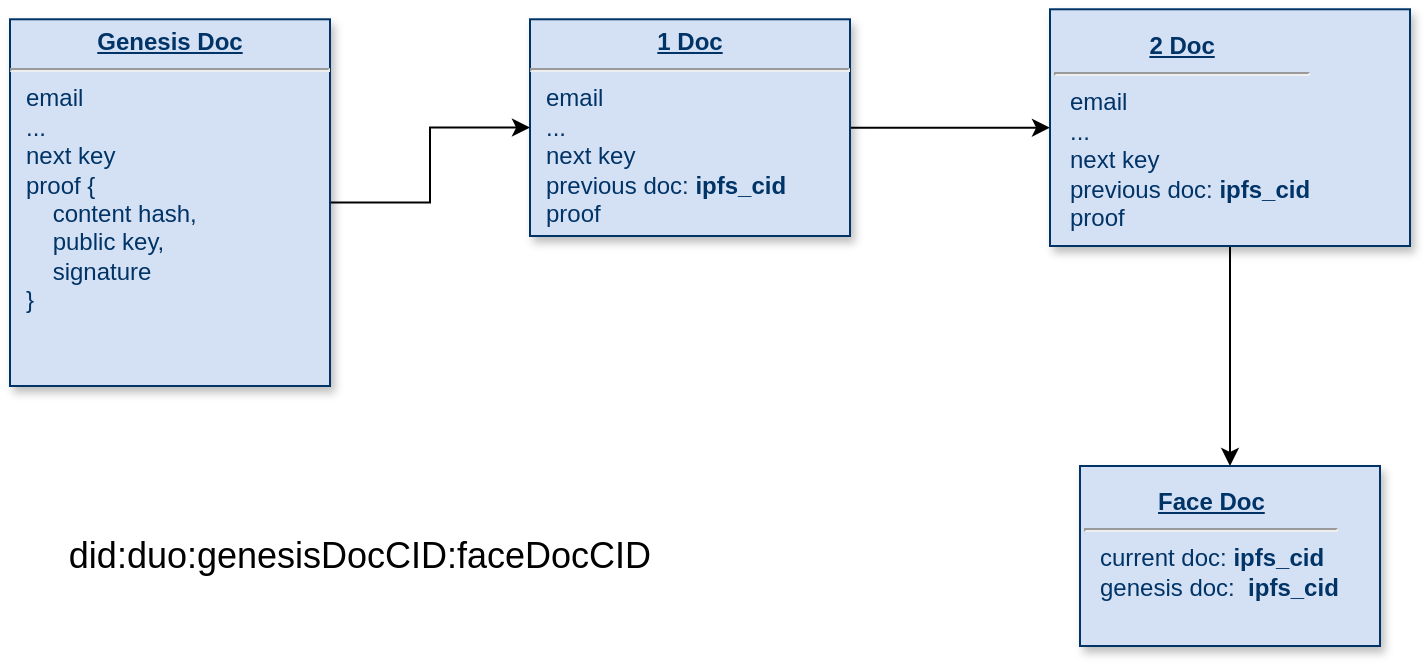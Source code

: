 <mxfile version="23.1.2" type="github">
  <diagram name="Page-1" id="efa7a0a1-bf9b-a30e-e6df-94a7791c09e9">
    <mxGraphModel dx="891" dy="502" grid="0" gridSize="10" guides="1" tooltips="1" connect="1" arrows="1" fold="1" page="1" pageScale="1" pageWidth="826" pageHeight="1169" background="none" math="0" shadow="0">
      <root>
        <mxCell id="0" />
        <mxCell id="1" parent="0" />
        <mxCell id="hZL0gsx_3VJ-x4WJlqoH-118" value="" style="edgeStyle=orthogonalEdgeStyle;rounded=0;orthogonalLoop=1;jettySize=auto;html=1;" edge="1" parent="1" source="19" target="hZL0gsx_3VJ-x4WJlqoH-117">
          <mxGeometry relative="1" as="geometry" />
        </mxCell>
        <mxCell id="19" value="&lt;p style=&quot;margin: 0px; margin-top: 4px; text-align: center; text-decoration: underline;&quot;&gt;&lt;strong&gt;1 Doc&lt;br&gt;&lt;/strong&gt;&lt;/p&gt;&lt;hr&gt;&lt;p style=&quot;margin: 0px; margin-left: 8px;&quot;&gt;email&lt;/p&gt;&lt;p style=&quot;margin: 0px; margin-left: 8px;&quot;&gt;...&lt;br&gt;&lt;/p&gt;&lt;p style=&quot;margin: 0px; margin-left: 8px;&quot;&gt;next key&lt;/p&gt;&lt;p style=&quot;margin: 0px; margin-left: 8px;&quot;&gt;previous doc: &lt;b&gt;ipfs_cid&lt;/b&gt;&lt;br&gt;&lt;/p&gt;&lt;p style=&quot;margin: 0px; margin-left: 8px;&quot;&gt;proof&lt;br&gt;&lt;/p&gt;" style="verticalAlign=top;align=left;overflow=fill;fontSize=12;fontFamily=Helvetica;html=1;strokeColor=#003366;shadow=1;fillColor=#D4E1F5;fontColor=#003366" parent="1" vertex="1">
          <mxGeometry x="300" y="26.64" width="160" height="108.36" as="geometry" />
        </mxCell>
        <mxCell id="hZL0gsx_3VJ-x4WJlqoH-114" value="" style="edgeStyle=orthogonalEdgeStyle;rounded=0;orthogonalLoop=1;jettySize=auto;html=1;" edge="1" parent="1" source="25" target="19">
          <mxGeometry relative="1" as="geometry" />
        </mxCell>
        <mxCell id="25" value="&lt;p style=&quot;margin: 0px; margin-top: 4px; text-align: center; text-decoration: underline;&quot;&gt;&lt;strong&gt;Genesis Doc&lt;br&gt;&lt;/strong&gt;&lt;/p&gt;&lt;hr&gt;&lt;p style=&quot;margin: 0px; margin-left: 8px;&quot;&gt;email&lt;/p&gt;&lt;p style=&quot;margin: 0px; margin-left: 8px;&quot;&gt;...&lt;br&gt;&lt;/p&gt;&lt;p style=&quot;margin: 0px; margin-left: 8px;&quot;&gt;next key&lt;/p&gt;&lt;p style=&quot;margin: 0px; margin-left: 8px;&quot;&gt;proof {&lt;/p&gt;&lt;p style=&quot;margin: 0px; margin-left: 8px;&quot;&gt;&amp;nbsp;&amp;nbsp;&amp;nbsp; content hash,&lt;/p&gt;&lt;p style=&quot;margin: 0px; margin-left: 8px;&quot;&gt;&amp;nbsp;&amp;nbsp;&amp;nbsp; public key,&lt;/p&gt;&lt;p style=&quot;margin: 0px; margin-left: 8px;&quot;&gt;&amp;nbsp;&amp;nbsp;&amp;nbsp; signature&lt;br&gt;&lt;/p&gt;&lt;p style=&quot;margin: 0px; margin-left: 8px;&quot;&gt;}&lt;br&gt;&lt;/p&gt;" style="verticalAlign=top;align=left;overflow=fill;fontSize=12;fontFamily=Helvetica;html=1;strokeColor=#003366;shadow=1;fillColor=#D4E1F5;fontColor=#003366" parent="1" vertex="1">
          <mxGeometry x="40" y="26.64" width="160" height="183.36" as="geometry" />
        </mxCell>
        <mxCell id="hZL0gsx_3VJ-x4WJlqoH-120" value="" style="edgeStyle=orthogonalEdgeStyle;rounded=0;orthogonalLoop=1;jettySize=auto;html=1;" edge="1" parent="1" source="hZL0gsx_3VJ-x4WJlqoH-117" target="hZL0gsx_3VJ-x4WJlqoH-119">
          <mxGeometry relative="1" as="geometry" />
        </mxCell>
        <mxCell id="hZL0gsx_3VJ-x4WJlqoH-117" value="&lt;p style=&quot;margin: 0px; margin-top: 4px; text-align: center; text-decoration: underline;&quot;&gt;&lt;strong&gt;2 Doc&lt;br&gt;&lt;/strong&gt;&lt;/p&gt;&lt;hr&gt;&lt;p style=&quot;margin: 0px; margin-left: 8px;&quot;&gt;email&lt;/p&gt;&lt;p style=&quot;margin: 0px; margin-left: 8px;&quot;&gt;...&lt;br&gt;&lt;/p&gt;&lt;p style=&quot;margin: 0px; margin-left: 8px;&quot;&gt;next key&lt;br&gt;&lt;/p&gt;&lt;p style=&quot;margin: 0px; margin-left: 8px;&quot;&gt;previous doc: &lt;b&gt;ipfs_cid&lt;/b&gt;&lt;/p&gt;&lt;p style=&quot;margin: 0px; margin-left: 8px;&quot;&gt;proof&lt;br&gt;&lt;/p&gt;" style="whiteSpace=wrap;html=1;align=left;verticalAlign=top;fillColor=#D4E1F5;strokeColor=#003366;fontColor=#003366;shadow=1;" vertex="1" parent="1">
          <mxGeometry x="560" y="21.64" width="180" height="118.36" as="geometry" />
        </mxCell>
        <mxCell id="hZL0gsx_3VJ-x4WJlqoH-119" value="&lt;p align=&quot;center&quot; style=&quot;margin: 4px 0px 0px; text-decoration: underline;&quot;&gt;&lt;strong&gt;Face Doc&lt;br&gt;&lt;/strong&gt;&lt;/p&gt;&lt;hr align=&quot;left&quot;&gt;&lt;p align=&quot;left&quot; style=&quot;margin: 0px; margin-left: 8px;&quot;&gt;current doc: &lt;b&gt;ipfs_cid&lt;/b&gt;&lt;/p&gt;&lt;p align=&quot;left&quot; style=&quot;margin: 0px; margin-left: 8px;&quot;&gt;genesis doc:&amp;nbsp; &lt;b&gt;ipfs_cid&lt;/b&gt;&lt;/p&gt;" style="whiteSpace=wrap;html=1;align=left;verticalAlign=top;fillColor=#D4E1F5;strokeColor=#003366;fontColor=#003366;shadow=1;" vertex="1" parent="1">
          <mxGeometry x="575" y="250" width="150" height="90" as="geometry" />
        </mxCell>
        <mxCell id="hZL0gsx_3VJ-x4WJlqoH-122" value="&lt;div style=&quot;font-size: 18px;&quot;&gt;did:duo:genesisDocCID:faceDocCID&lt;/div&gt;" style="text;html=1;strokeColor=none;fillColor=none;align=center;verticalAlign=middle;whiteSpace=wrap;rounded=0;fontSize=18;" vertex="1" parent="1">
          <mxGeometry x="50" y="280" width="330" height="30" as="geometry" />
        </mxCell>
      </root>
    </mxGraphModel>
  </diagram>
</mxfile>
